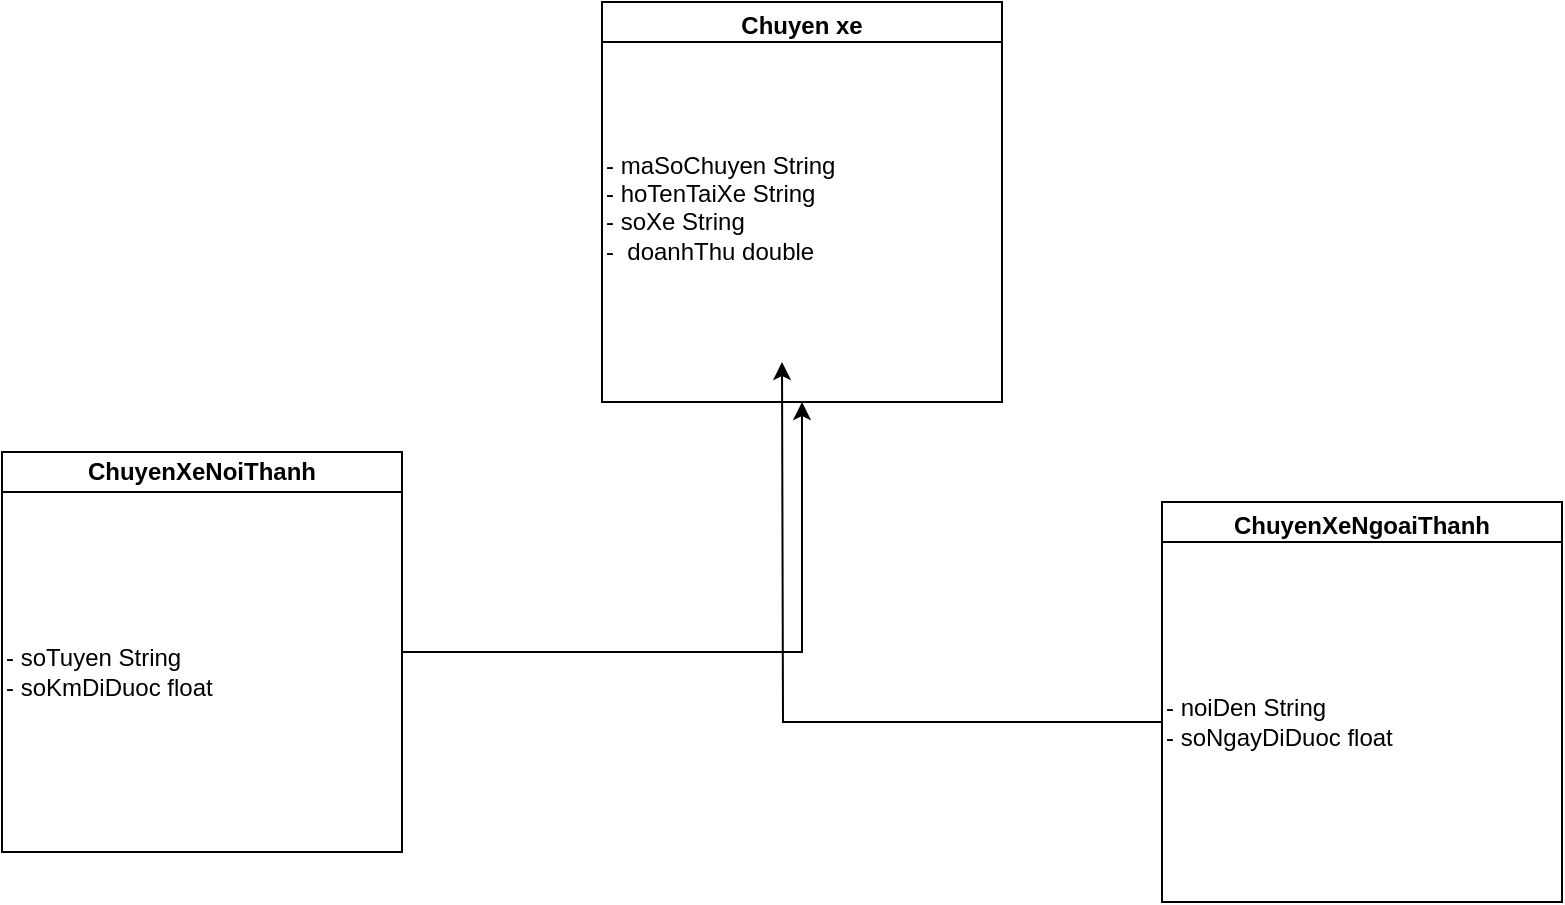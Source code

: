 <mxfile version="21.0.10" type="device"><diagram name="Page-1" id="Ns6kT0VfMOsMmL1aSAlu"><mxGraphModel dx="1050" dy="513" grid="1" gridSize="10" guides="1" tooltips="1" connect="1" arrows="1" fold="1" page="1" pageScale="1" pageWidth="850" pageHeight="1100" math="0" shadow="0"><root><mxCell id="0"/><mxCell id="1" parent="0"/><object label="Chuyen xe" id="VG9PTGZ5XPuwaqQ9rFqs-1"><mxCell style="swimlane;whiteSpace=wrap;html=1;" vertex="1" parent="1"><mxGeometry x="350" y="30" width="200" height="200" as="geometry"><mxRectangle x="325" y="70" width="100" height="30" as="alternateBounds"/></mxGeometry></mxCell></object><mxCell id="VG9PTGZ5XPuwaqQ9rFqs-3" value="- maSoChuyen String&lt;br&gt;- hoTenTaiXe String&lt;br&gt;- soXe String&lt;br&gt;-&amp;nbsp;&amp;nbsp;doanhThu double&lt;br&gt;&lt;div style=&quot;&quot;&gt;&lt;br&gt;&lt;/div&gt;" style="rounded=0;whiteSpace=wrap;html=1;align=left;" vertex="1" parent="VG9PTGZ5XPuwaqQ9rFqs-1"><mxGeometry y="20" width="200" height="180" as="geometry"/></mxCell><mxCell id="VG9PTGZ5XPuwaqQ9rFqs-13" style="edgeStyle=orthogonalEdgeStyle;rounded=0;orthogonalLoop=1;jettySize=auto;html=1;entryX=0.5;entryY=1;entryDx=0;entryDy=0;" edge="1" parent="1" source="VG9PTGZ5XPuwaqQ9rFqs-5" target="VG9PTGZ5XPuwaqQ9rFqs-1"><mxGeometry relative="1" as="geometry"/></mxCell><mxCell id="VG9PTGZ5XPuwaqQ9rFqs-5" value="ChuyenXeNoiThanh" style="swimlane;whiteSpace=wrap;html=1;startSize=20;" vertex="1" parent="1"><mxGeometry x="50" y="255" width="200" height="200" as="geometry"/></mxCell><mxCell id="VG9PTGZ5XPuwaqQ9rFqs-7" value="- soTuyen String&lt;br&gt;- soKmDiDuoc float&lt;br&gt;" style="rounded=0;whiteSpace=wrap;html=1;align=left;" vertex="1" parent="VG9PTGZ5XPuwaqQ9rFqs-5"><mxGeometry y="20" width="200" height="180" as="geometry"/></mxCell><mxCell id="VG9PTGZ5XPuwaqQ9rFqs-6" value="ChuyenXeNgoaiThanh" style="swimlane;whiteSpace=wrap;html=1;" vertex="1" parent="1"><mxGeometry x="630" y="280" width="200" height="200" as="geometry"/></mxCell><mxCell id="VG9PTGZ5XPuwaqQ9rFqs-14" style="edgeStyle=orthogonalEdgeStyle;rounded=0;orthogonalLoop=1;jettySize=auto;html=1;" edge="1" parent="VG9PTGZ5XPuwaqQ9rFqs-6" source="VG9PTGZ5XPuwaqQ9rFqs-9"><mxGeometry relative="1" as="geometry"><mxPoint x="-190" y="-70" as="targetPoint"/></mxGeometry></mxCell><mxCell id="VG9PTGZ5XPuwaqQ9rFqs-9" value="- noiDen String&lt;br&gt;- soNgayDiDuoc float" style="rounded=0;whiteSpace=wrap;html=1;align=left;" vertex="1" parent="VG9PTGZ5XPuwaqQ9rFqs-6"><mxGeometry y="20" width="200" height="180" as="geometry"/></mxCell></root></mxGraphModel></diagram></mxfile>